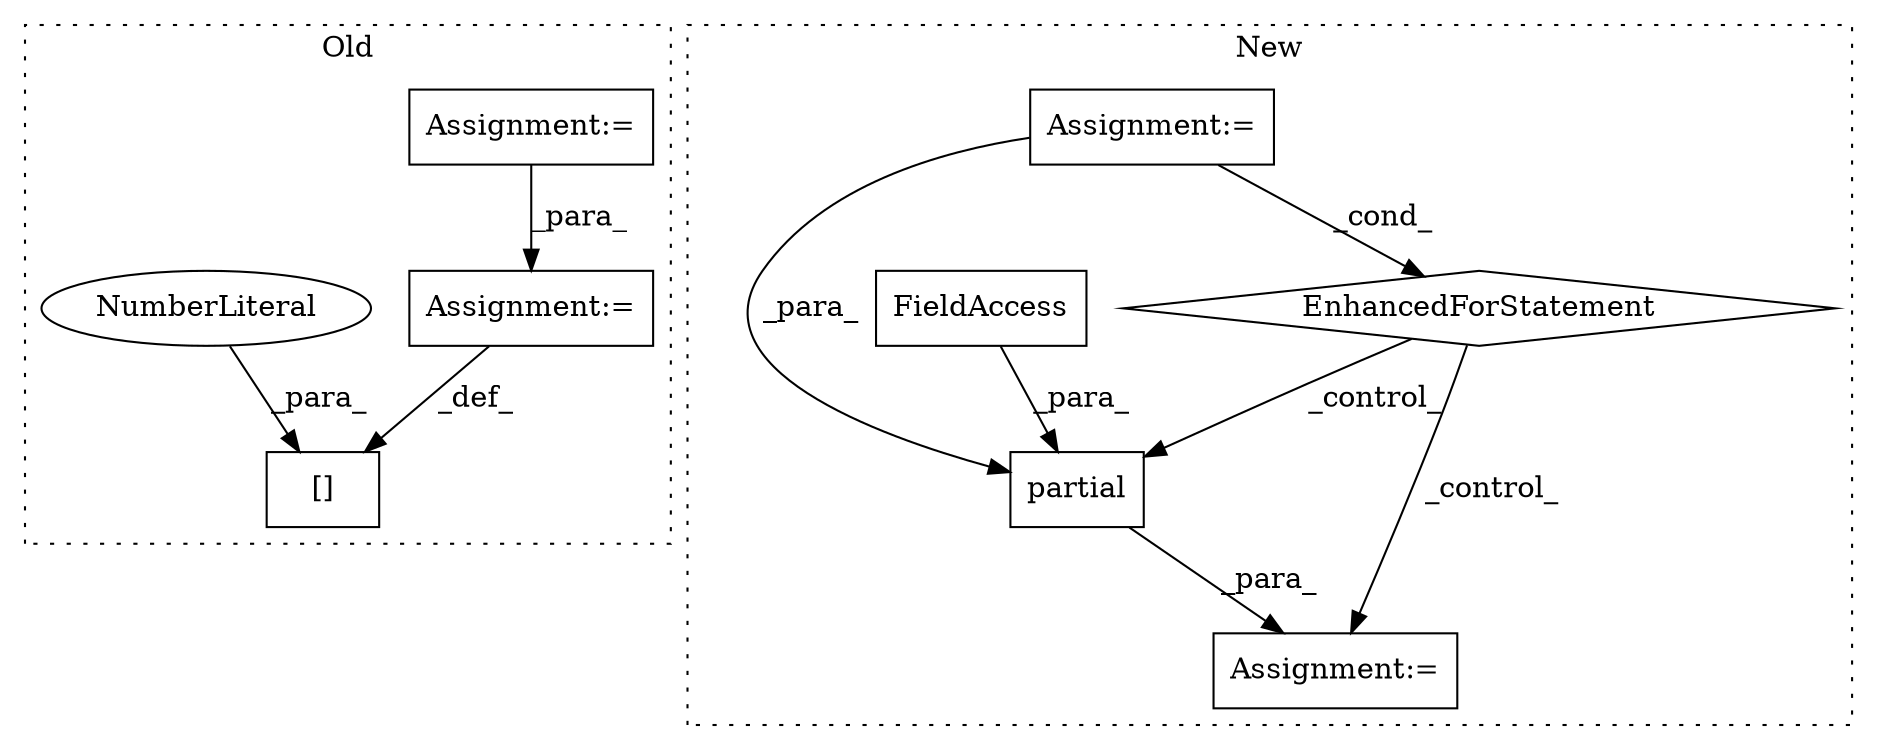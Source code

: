 digraph G {
subgraph cluster0 {
1 [label="[]" a="2" s="8537,8550" l="12,1" shape="box"];
5 [label="Assignment:=" a="7" s="8551" l="1" shape="box"];
6 [label="Assignment:=" a="7" s="8467" l="1" shape="box"];
8 [label="NumberLiteral" a="34" s="8549" l="1" shape="ellipse"];
label = "Old";
style="dotted";
}
subgraph cluster1 {
2 [label="partial" a="32" s="16310,16334" l="8,1" shape="box"];
3 [label="FieldAccess" a="22" s="16318" l="14" shape="box"];
4 [label="Assignment:=" a="7" s="16296" l="1" shape="box"];
7 [label="EnhancedForStatement" a="70" s="16194,16283" l="63,2" shape="diamond"];
9 [label="Assignment:=" a="7" s="16194,16283" l="63,2" shape="box"];
label = "New";
style="dotted";
}
2 -> 4 [label="_para_"];
3 -> 2 [label="_para_"];
5 -> 1 [label="_def_"];
6 -> 5 [label="_para_"];
7 -> 4 [label="_control_"];
7 -> 2 [label="_control_"];
8 -> 1 [label="_para_"];
9 -> 7 [label="_cond_"];
9 -> 2 [label="_para_"];
}